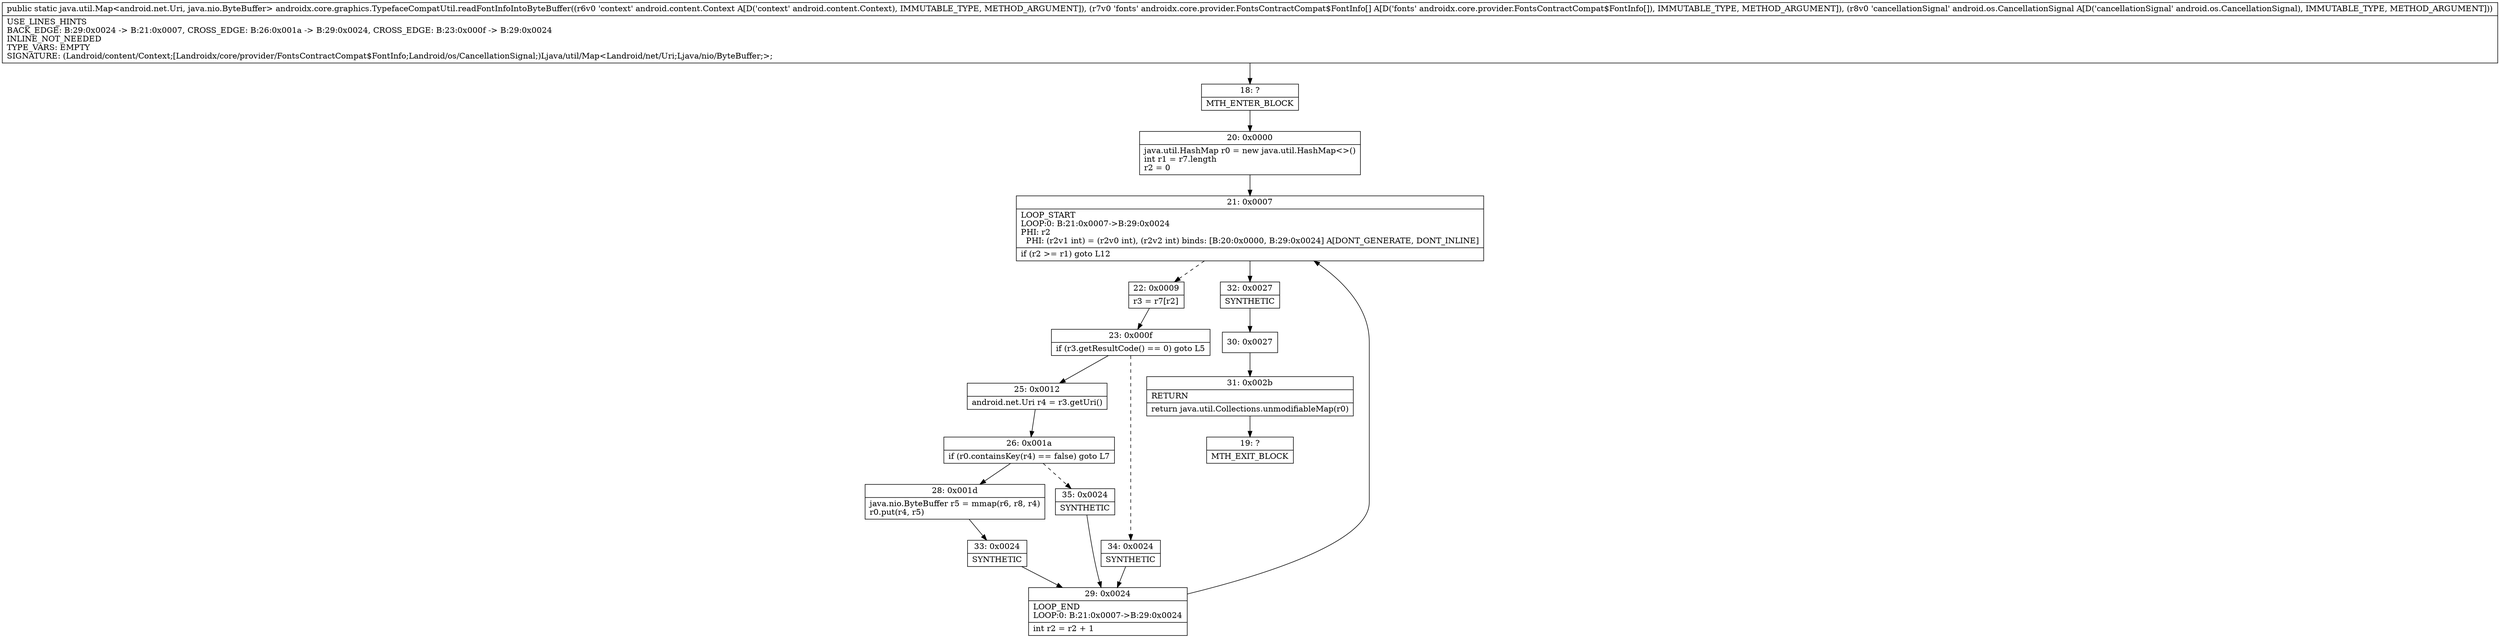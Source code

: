 digraph "CFG forandroidx.core.graphics.TypefaceCompatUtil.readFontInfoIntoByteBuffer(Landroid\/content\/Context;[Landroidx\/core\/provider\/FontsContractCompat$FontInfo;Landroid\/os\/CancellationSignal;)Ljava\/util\/Map;" {
Node_18 [shape=record,label="{18\:\ ?|MTH_ENTER_BLOCK\l}"];
Node_20 [shape=record,label="{20\:\ 0x0000|java.util.HashMap r0 = new java.util.HashMap\<\>()\lint r1 = r7.length\lr2 = 0\l}"];
Node_21 [shape=record,label="{21\:\ 0x0007|LOOP_START\lLOOP:0: B:21:0x0007\-\>B:29:0x0024\lPHI: r2 \l  PHI: (r2v1 int) = (r2v0 int), (r2v2 int) binds: [B:20:0x0000, B:29:0x0024] A[DONT_GENERATE, DONT_INLINE]\l|if (r2 \>= r1) goto L12\l}"];
Node_22 [shape=record,label="{22\:\ 0x0009|r3 = r7[r2]\l}"];
Node_23 [shape=record,label="{23\:\ 0x000f|if (r3.getResultCode() == 0) goto L5\l}"];
Node_25 [shape=record,label="{25\:\ 0x0012|android.net.Uri r4 = r3.getUri()\l}"];
Node_26 [shape=record,label="{26\:\ 0x001a|if (r0.containsKey(r4) == false) goto L7\l}"];
Node_28 [shape=record,label="{28\:\ 0x001d|java.nio.ByteBuffer r5 = mmap(r6, r8, r4)\lr0.put(r4, r5)\l}"];
Node_33 [shape=record,label="{33\:\ 0x0024|SYNTHETIC\l}"];
Node_29 [shape=record,label="{29\:\ 0x0024|LOOP_END\lLOOP:0: B:21:0x0007\-\>B:29:0x0024\l|int r2 = r2 + 1\l}"];
Node_35 [shape=record,label="{35\:\ 0x0024|SYNTHETIC\l}"];
Node_34 [shape=record,label="{34\:\ 0x0024|SYNTHETIC\l}"];
Node_32 [shape=record,label="{32\:\ 0x0027|SYNTHETIC\l}"];
Node_30 [shape=record,label="{30\:\ 0x0027}"];
Node_31 [shape=record,label="{31\:\ 0x002b|RETURN\l|return java.util.Collections.unmodifiableMap(r0)\l}"];
Node_19 [shape=record,label="{19\:\ ?|MTH_EXIT_BLOCK\l}"];
MethodNode[shape=record,label="{public static java.util.Map\<android.net.Uri, java.nio.ByteBuffer\> androidx.core.graphics.TypefaceCompatUtil.readFontInfoIntoByteBuffer((r6v0 'context' android.content.Context A[D('context' android.content.Context), IMMUTABLE_TYPE, METHOD_ARGUMENT]), (r7v0 'fonts' androidx.core.provider.FontsContractCompat$FontInfo[] A[D('fonts' androidx.core.provider.FontsContractCompat$FontInfo[]), IMMUTABLE_TYPE, METHOD_ARGUMENT]), (r8v0 'cancellationSignal' android.os.CancellationSignal A[D('cancellationSignal' android.os.CancellationSignal), IMMUTABLE_TYPE, METHOD_ARGUMENT]))  | USE_LINES_HINTS\lBACK_EDGE: B:29:0x0024 \-\> B:21:0x0007, CROSS_EDGE: B:26:0x001a \-\> B:29:0x0024, CROSS_EDGE: B:23:0x000f \-\> B:29:0x0024\lINLINE_NOT_NEEDED\lTYPE_VARS: EMPTY\lSIGNATURE: (Landroid\/content\/Context;[Landroidx\/core\/provider\/FontsContractCompat$FontInfo;Landroid\/os\/CancellationSignal;)Ljava\/util\/Map\<Landroid\/net\/Uri;Ljava\/nio\/ByteBuffer;\>;\l}"];
MethodNode -> Node_18;Node_18 -> Node_20;
Node_20 -> Node_21;
Node_21 -> Node_22[style=dashed];
Node_21 -> Node_32;
Node_22 -> Node_23;
Node_23 -> Node_25;
Node_23 -> Node_34[style=dashed];
Node_25 -> Node_26;
Node_26 -> Node_28;
Node_26 -> Node_35[style=dashed];
Node_28 -> Node_33;
Node_33 -> Node_29;
Node_29 -> Node_21;
Node_35 -> Node_29;
Node_34 -> Node_29;
Node_32 -> Node_30;
Node_30 -> Node_31;
Node_31 -> Node_19;
}

